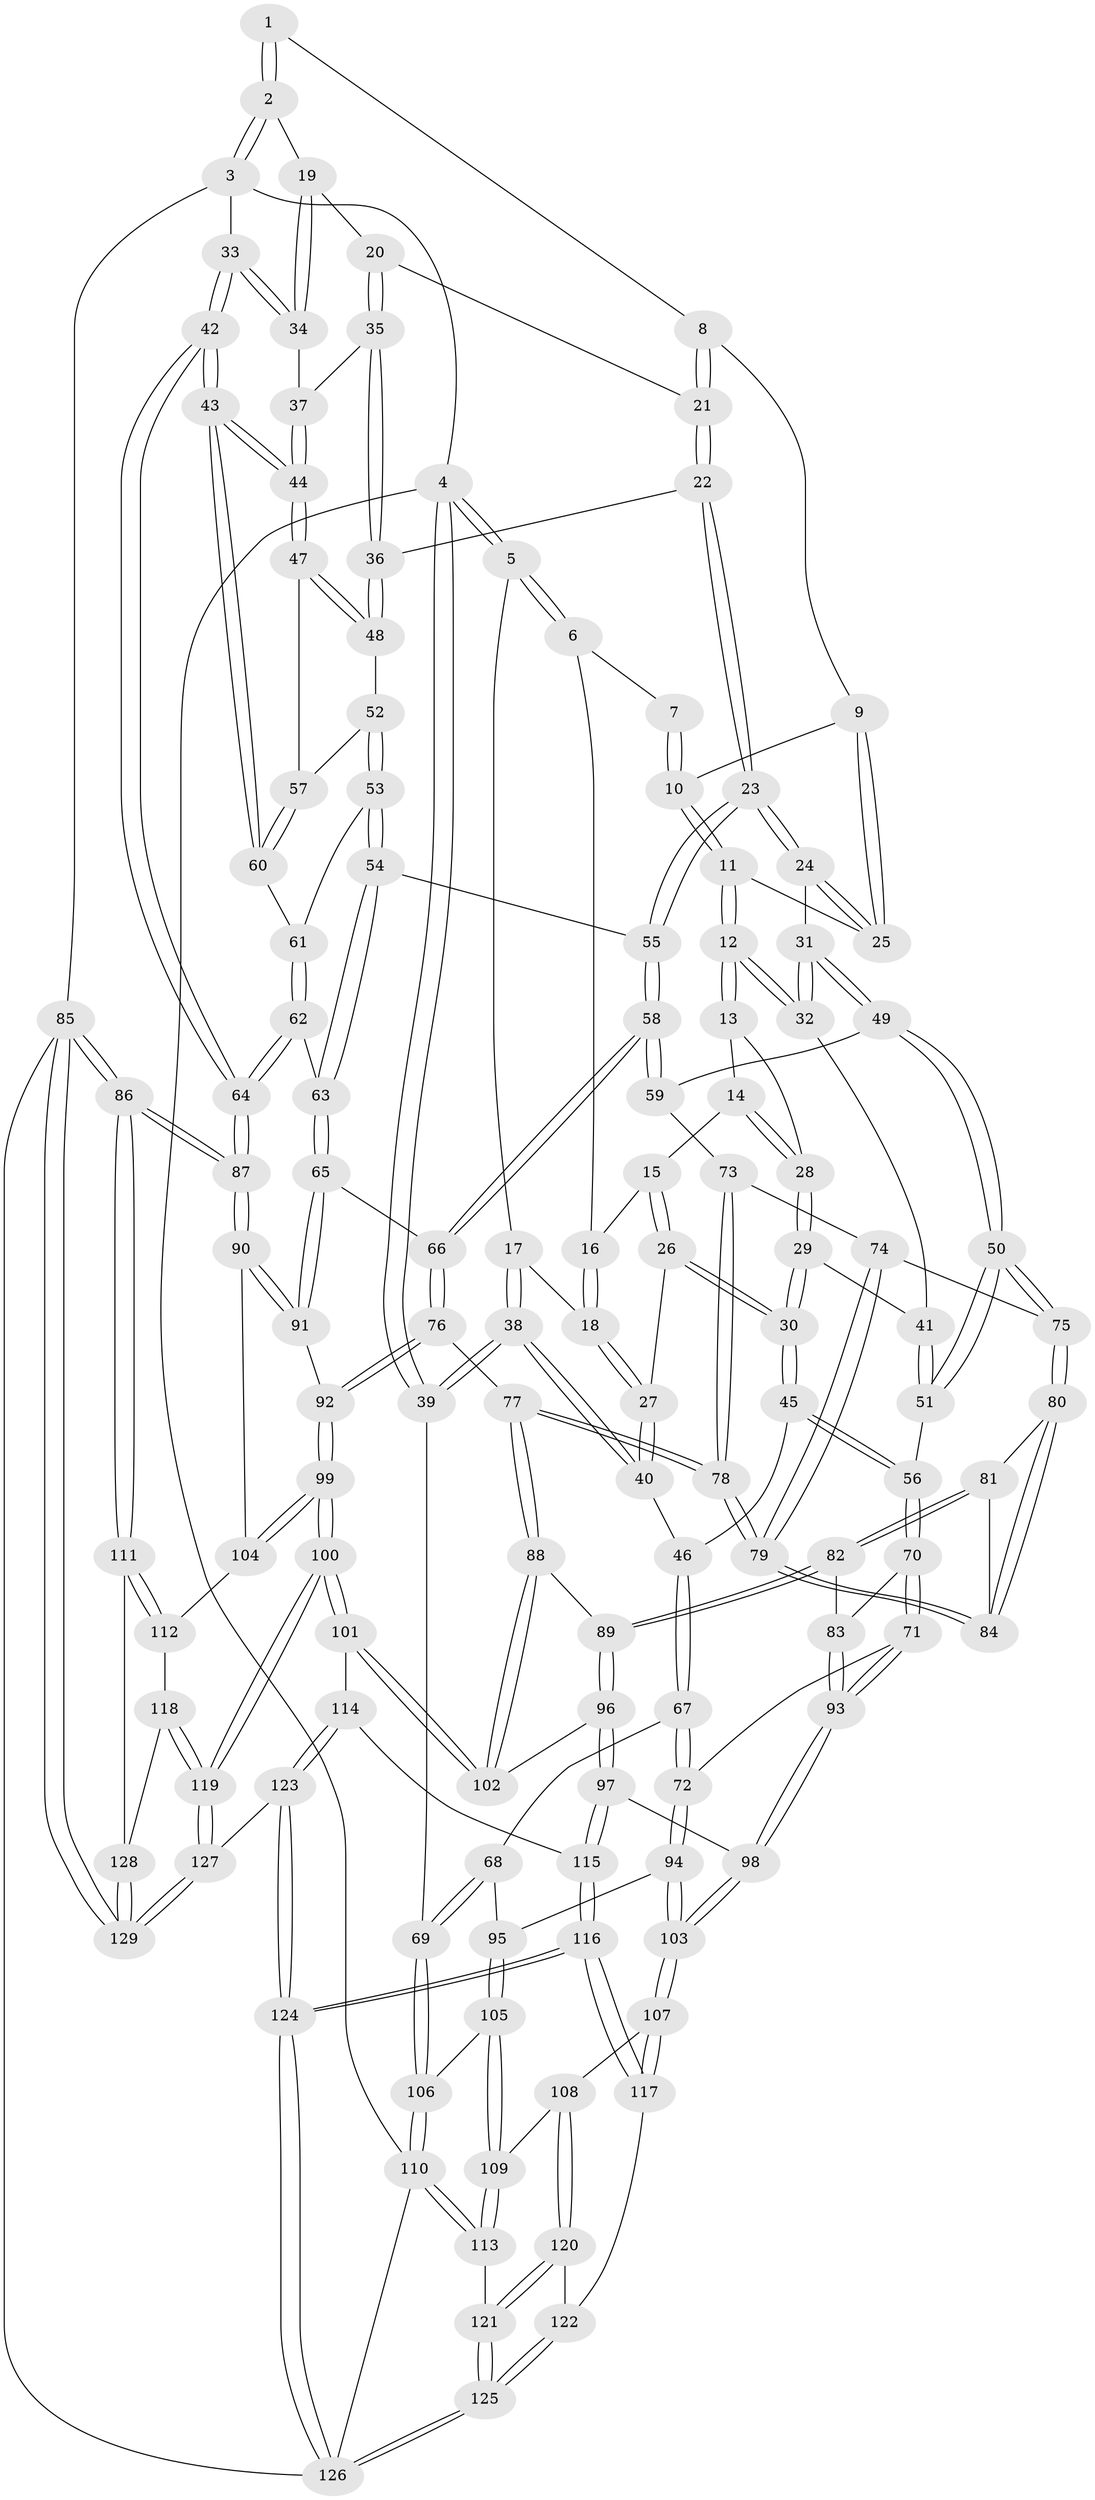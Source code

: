 // Generated by graph-tools (version 1.1) at 2025/03/03/09/25 03:03:18]
// undirected, 129 vertices, 319 edges
graph export_dot {
graph [start="1"]
  node [color=gray90,style=filled];
  1 [pos="+0.7764339887420731+0"];
  2 [pos="+1+0"];
  3 [pos="+1+0"];
  4 [pos="+0+0"];
  5 [pos="+0+0"];
  6 [pos="+0.3429053145249912+0"];
  7 [pos="+0.3652941217379426+0"];
  8 [pos="+0.7187057139117139+0.032985339738225344"];
  9 [pos="+0.7137926329348461+0.03791872491808109"];
  10 [pos="+0.542471122449152+0.07743475283708003"];
  11 [pos="+0.5458096654429815+0.10080380095674481"];
  12 [pos="+0.5313161715813794+0.18396704465755842"];
  13 [pos="+0.4588912604255429+0.15448232175054163"];
  14 [pos="+0.41668104540821294+0.12024135445017599"];
  15 [pos="+0.3478904310274857+0.029295794379464227"];
  16 [pos="+0.3369978928616474+0"];
  17 [pos="+0.09236320106044925+0.131524864656447"];
  18 [pos="+0.13644420558067943+0.138018486310679"];
  19 [pos="+0.9323475334720233+0.06630561061957096"];
  20 [pos="+0.8788263960109783+0.13204674131632035"];
  21 [pos="+0.7813204145617061+0.12338153479792051"];
  22 [pos="+0.765082726898792+0.17152166901141666"];
  23 [pos="+0.6932907661286739+0.2515750002996417"];
  24 [pos="+0.6569406780858668+0.232164019869476"];
  25 [pos="+0.6672355044081903+0.12394526743550754"];
  26 [pos="+0.3137753168244303+0.14539797837358898"];
  27 [pos="+0.17801577212974243+0.20545933175808592"];
  28 [pos="+0.3993836815074579+0.21941145792094602"];
  29 [pos="+0.3854745446479671+0.24825319430964846"];
  30 [pos="+0.36020849119912934+0.26291583175067457"];
  31 [pos="+0.5998805051680479+0.2354292912921115"];
  32 [pos="+0.5391893435797467+0.2069960248886375"];
  33 [pos="+1+0.2361573464334557"];
  34 [pos="+0.9778119815392765+0.19502406114408385"];
  35 [pos="+0.8823552157829866+0.2254108033554927"];
  36 [pos="+0.8707614589264948+0.23577863497507842"];
  37 [pos="+0.9134969471017358+0.23154179679925674"];
  38 [pos="+0+0.2671177761326766"];
  39 [pos="+0+0.2750137859510984"];
  40 [pos="+0.1768857033617323+0.29682669097599645"];
  41 [pos="+0.5190236182863924+0.22327607804369748"];
  42 [pos="+1+0.38648896180109854"];
  43 [pos="+1+0.3601928490052384"];
  44 [pos="+0.9875031576091454+0.2991969219972174"];
  45 [pos="+0.344202751814509+0.31221623049996716"];
  46 [pos="+0.20627946879054093+0.3399954777888264"];
  47 [pos="+0.9288384359821612+0.3174772719569958"];
  48 [pos="+0.868699769905765+0.23887581483714068"];
  49 [pos="+0.5751958032336052+0.3224283694026789"];
  50 [pos="+0.47532990913867856+0.4022154820797973"];
  51 [pos="+0.4548791690243963+0.3937982518114743"];
  52 [pos="+0.8511361984289953+0.2611308231380788"];
  53 [pos="+0.8031249153135862+0.3090356650006573"];
  54 [pos="+0.759101644431335+0.3200438272756172"];
  55 [pos="+0.739095462094425+0.3176174347251298"];
  56 [pos="+0.42812873113201777+0.39285587439137754"];
  57 [pos="+0.9190452815349317+0.3241993678622618"];
  58 [pos="+0.6814774220542752+0.4020313553797309"];
  59 [pos="+0.650586065019373+0.40650233016057025"];
  60 [pos="+0.8908325560292125+0.3723022168971146"];
  61 [pos="+0.8901372889399768+0.37261817820770915"];
  62 [pos="+0.8879002601392946+0.4313120631958161"];
  63 [pos="+0.8395433421720498+0.48957521602938103"];
  64 [pos="+1+0.470240222537661"];
  65 [pos="+0.8391636643468119+0.49115333111068166"];
  66 [pos="+0.7216228583692279+0.4964179429082443"];
  67 [pos="+0.1815328232675459+0.43230645175970794"];
  68 [pos="+0+0.4692425942471511"];
  69 [pos="+0+0.47741969407476553"];
  70 [pos="+0.36522029525982186+0.49184785565323325"];
  71 [pos="+0.26655333042444174+0.5300988030045761"];
  72 [pos="+0.23170278031386904+0.5262185184248227"];
  73 [pos="+0.6256604242265891+0.4200969959796138"];
  74 [pos="+0.5315310535875706+0.42653362523187643"];
  75 [pos="+0.48515472897149675+0.41162384569389104"];
  76 [pos="+0.6965295349310219+0.542670471878978"];
  77 [pos="+0.6075847323837765+0.5645123730136273"];
  78 [pos="+0.6032979109709699+0.5562562943977452"];
  79 [pos="+0.5915824796144551+0.5456244571565695"];
  80 [pos="+0.48817489254622015+0.44896766205154515"];
  81 [pos="+0.4882737952927692+0.5219416611842638"];
  82 [pos="+0.4631173016218459+0.5691938388364219"];
  83 [pos="+0.41848801925925283+0.5508773658841818"];
  84 [pos="+0.557372236465948+0.5340859726015162"];
  85 [pos="+1+1"];
  86 [pos="+1+0.8440333096846214"];
  87 [pos="+1+0.5429151080987527"];
  88 [pos="+0.5983987395529543+0.5848971330462025"];
  89 [pos="+0.469658954914858+0.583210530896092"];
  90 [pos="+0.9144128063715347+0.5929164341947402"];
  91 [pos="+0.8608462294927458+0.5312499302789652"];
  92 [pos="+0.7330939006849971+0.5999329807973036"];
  93 [pos="+0.35552830652822637+0.6376998822364113"];
  94 [pos="+0.21942516183517466+0.5485259812251434"];
  95 [pos="+0.16244619507841254+0.6008862712308253"];
  96 [pos="+0.4503292220083235+0.7027455470310306"];
  97 [pos="+0.44218009724175933+0.7087157597093757"];
  98 [pos="+0.37527689358666155+0.6928333484608232"];
  99 [pos="+0.7624486552548119+0.7250554292591274"];
  100 [pos="+0.7085925451065179+0.7854647691300795"];
  101 [pos="+0.7004599007861535+0.7820223486890232"];
  102 [pos="+0.5993384099678548+0.6895603875500096"];
  103 [pos="+0.2825416465259634+0.7395384465934312"];
  104 [pos="+0.8535898179287092+0.6870399885952785"];
  105 [pos="+0.1172165402398087+0.6620526272465507"];
  106 [pos="+0+0.5433836250880744"];
  107 [pos="+0.26336731421869963+0.7623295984395361"];
  108 [pos="+0.13537951946024512+0.7501989813256185"];
  109 [pos="+0.13533313105154723+0.7501693987555803"];
  110 [pos="+0+0.881298637676432"];
  111 [pos="+1+0.8476491544162889"];
  112 [pos="+0.937728343910665+0.7649018058553798"];
  113 [pos="+0+0.8576828313939943"];
  114 [pos="+0.5064448566310323+0.8383640868320131"];
  115 [pos="+0.45241598650337006+0.8080470110907958"];
  116 [pos="+0.355436783020147+0.8992000849373906"];
  117 [pos="+0.2850510114917118+0.8240719550645846"];
  118 [pos="+0.8013072441992851+0.8836832823968436"];
  119 [pos="+0.7330002573110228+0.8806481635733243"];
  120 [pos="+0.14338578211852696+0.8128713387579574"];
  121 [pos="+0.11376306056964448+0.9363097569683336"];
  122 [pos="+0.20500384462275684+0.8895398657135062"];
  123 [pos="+0.5629255638782871+1"];
  124 [pos="+0.36090415219838035+1"];
  125 [pos="+0.17275144324613614+0.9997069320783297"];
  126 [pos="+0.27086522168805294+1"];
  127 [pos="+0.6459098438005227+1"];
  128 [pos="+0.9358999817243917+0.9054799659650222"];
  129 [pos="+0.8583869652533226+1"];
  1 -- 2;
  1 -- 2;
  1 -- 8;
  2 -- 3;
  2 -- 3;
  2 -- 19;
  3 -- 4;
  3 -- 33;
  3 -- 85;
  4 -- 5;
  4 -- 5;
  4 -- 39;
  4 -- 39;
  4 -- 110;
  5 -- 6;
  5 -- 6;
  5 -- 17;
  6 -- 7;
  6 -- 16;
  7 -- 10;
  7 -- 10;
  8 -- 9;
  8 -- 21;
  8 -- 21;
  9 -- 10;
  9 -- 25;
  9 -- 25;
  10 -- 11;
  10 -- 11;
  11 -- 12;
  11 -- 12;
  11 -- 25;
  12 -- 13;
  12 -- 13;
  12 -- 32;
  12 -- 32;
  13 -- 14;
  13 -- 28;
  14 -- 15;
  14 -- 28;
  14 -- 28;
  15 -- 16;
  15 -- 26;
  15 -- 26;
  16 -- 18;
  16 -- 18;
  17 -- 18;
  17 -- 38;
  17 -- 38;
  18 -- 27;
  18 -- 27;
  19 -- 20;
  19 -- 34;
  19 -- 34;
  20 -- 21;
  20 -- 35;
  20 -- 35;
  21 -- 22;
  21 -- 22;
  22 -- 23;
  22 -- 23;
  22 -- 36;
  23 -- 24;
  23 -- 24;
  23 -- 55;
  23 -- 55;
  24 -- 25;
  24 -- 25;
  24 -- 31;
  26 -- 27;
  26 -- 30;
  26 -- 30;
  27 -- 40;
  27 -- 40;
  28 -- 29;
  28 -- 29;
  29 -- 30;
  29 -- 30;
  29 -- 41;
  30 -- 45;
  30 -- 45;
  31 -- 32;
  31 -- 32;
  31 -- 49;
  31 -- 49;
  32 -- 41;
  33 -- 34;
  33 -- 34;
  33 -- 42;
  33 -- 42;
  34 -- 37;
  35 -- 36;
  35 -- 36;
  35 -- 37;
  36 -- 48;
  36 -- 48;
  37 -- 44;
  37 -- 44;
  38 -- 39;
  38 -- 39;
  38 -- 40;
  38 -- 40;
  39 -- 69;
  40 -- 46;
  41 -- 51;
  41 -- 51;
  42 -- 43;
  42 -- 43;
  42 -- 64;
  42 -- 64;
  43 -- 44;
  43 -- 44;
  43 -- 60;
  43 -- 60;
  44 -- 47;
  44 -- 47;
  45 -- 46;
  45 -- 56;
  45 -- 56;
  46 -- 67;
  46 -- 67;
  47 -- 48;
  47 -- 48;
  47 -- 57;
  48 -- 52;
  49 -- 50;
  49 -- 50;
  49 -- 59;
  50 -- 51;
  50 -- 51;
  50 -- 75;
  50 -- 75;
  51 -- 56;
  52 -- 53;
  52 -- 53;
  52 -- 57;
  53 -- 54;
  53 -- 54;
  53 -- 61;
  54 -- 55;
  54 -- 63;
  54 -- 63;
  55 -- 58;
  55 -- 58;
  56 -- 70;
  56 -- 70;
  57 -- 60;
  57 -- 60;
  58 -- 59;
  58 -- 59;
  58 -- 66;
  58 -- 66;
  59 -- 73;
  60 -- 61;
  61 -- 62;
  61 -- 62;
  62 -- 63;
  62 -- 64;
  62 -- 64;
  63 -- 65;
  63 -- 65;
  64 -- 87;
  64 -- 87;
  65 -- 66;
  65 -- 91;
  65 -- 91;
  66 -- 76;
  66 -- 76;
  67 -- 68;
  67 -- 72;
  67 -- 72;
  68 -- 69;
  68 -- 69;
  68 -- 95;
  69 -- 106;
  69 -- 106;
  70 -- 71;
  70 -- 71;
  70 -- 83;
  71 -- 72;
  71 -- 93;
  71 -- 93;
  72 -- 94;
  72 -- 94;
  73 -- 74;
  73 -- 78;
  73 -- 78;
  74 -- 75;
  74 -- 79;
  74 -- 79;
  75 -- 80;
  75 -- 80;
  76 -- 77;
  76 -- 92;
  76 -- 92;
  77 -- 78;
  77 -- 78;
  77 -- 88;
  77 -- 88;
  78 -- 79;
  78 -- 79;
  79 -- 84;
  79 -- 84;
  80 -- 81;
  80 -- 84;
  80 -- 84;
  81 -- 82;
  81 -- 82;
  81 -- 84;
  82 -- 83;
  82 -- 89;
  82 -- 89;
  83 -- 93;
  83 -- 93;
  85 -- 86;
  85 -- 86;
  85 -- 129;
  85 -- 129;
  85 -- 126;
  86 -- 87;
  86 -- 87;
  86 -- 111;
  86 -- 111;
  87 -- 90;
  87 -- 90;
  88 -- 89;
  88 -- 102;
  88 -- 102;
  89 -- 96;
  89 -- 96;
  90 -- 91;
  90 -- 91;
  90 -- 104;
  91 -- 92;
  92 -- 99;
  92 -- 99;
  93 -- 98;
  93 -- 98;
  94 -- 95;
  94 -- 103;
  94 -- 103;
  95 -- 105;
  95 -- 105;
  96 -- 97;
  96 -- 97;
  96 -- 102;
  97 -- 98;
  97 -- 115;
  97 -- 115;
  98 -- 103;
  98 -- 103;
  99 -- 100;
  99 -- 100;
  99 -- 104;
  99 -- 104;
  100 -- 101;
  100 -- 101;
  100 -- 119;
  100 -- 119;
  101 -- 102;
  101 -- 102;
  101 -- 114;
  103 -- 107;
  103 -- 107;
  104 -- 112;
  105 -- 106;
  105 -- 109;
  105 -- 109;
  106 -- 110;
  106 -- 110;
  107 -- 108;
  107 -- 117;
  107 -- 117;
  108 -- 109;
  108 -- 120;
  108 -- 120;
  109 -- 113;
  109 -- 113;
  110 -- 113;
  110 -- 113;
  110 -- 126;
  111 -- 112;
  111 -- 112;
  111 -- 128;
  112 -- 118;
  113 -- 121;
  114 -- 115;
  114 -- 123;
  114 -- 123;
  115 -- 116;
  115 -- 116;
  116 -- 117;
  116 -- 117;
  116 -- 124;
  116 -- 124;
  117 -- 122;
  118 -- 119;
  118 -- 119;
  118 -- 128;
  119 -- 127;
  119 -- 127;
  120 -- 121;
  120 -- 121;
  120 -- 122;
  121 -- 125;
  121 -- 125;
  122 -- 125;
  122 -- 125;
  123 -- 124;
  123 -- 124;
  123 -- 127;
  124 -- 126;
  124 -- 126;
  125 -- 126;
  125 -- 126;
  127 -- 129;
  127 -- 129;
  128 -- 129;
  128 -- 129;
}
